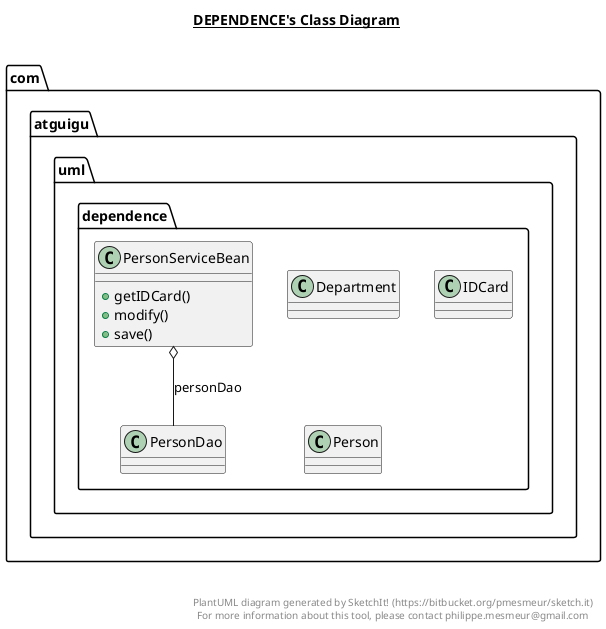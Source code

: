 @startuml

title __DEPENDENCE's Class Diagram__\n

  namespace com.atguigu.uml {
    namespace dependence {
      class com.atguigu.uml.dependence.Department {
      }
    }
  }
  

  namespace com.atguigu.uml {
    namespace dependence {
      class com.atguigu.uml.dependence.IDCard {
      }
    }
  }
  

  namespace com.atguigu.uml {
    namespace dependence {
      class com.atguigu.uml.dependence.Person {
      }
    }
  }
  

  namespace com.atguigu.uml {
    namespace dependence {
      class com.atguigu.uml.dependence.PersonDao {
      }
    }
  }
  

  namespace com.atguigu.uml {
    namespace dependence {
      class com.atguigu.uml.dependence.PersonServiceBean {
          + getIDCard()
          + modify()
          + save()
      }
    }
  }
  

  com.atguigu.uml.dependence.PersonServiceBean o-- com.atguigu.uml.dependence.PersonDao : personDao


right footer


PlantUML diagram generated by SketchIt! (https://bitbucket.org/pmesmeur/sketch.it)
For more information about this tool, please contact philippe.mesmeur@gmail.com
endfooter

@enduml

